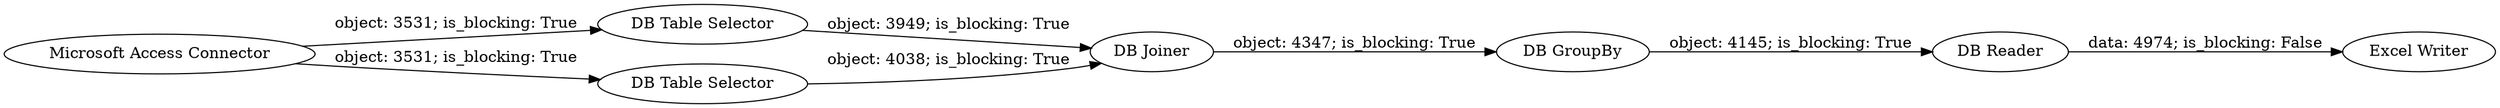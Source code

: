 digraph {
	"3669759033428037230_17" [label="Excel Writer"]
	"3669759033428037230_13" [label="DB Reader"]
	"3669759033428037230_10" [label="DB Table Selector"]
	"3669759033428037230_8" [label="Microsoft Access Connector"]
	"3669759033428037230_9" [label="DB Table Selector"]
	"3669759033428037230_12" [label="DB Joiner"]
	"3669759033428037230_11" [label="DB GroupBy"]
	"3669759033428037230_10" -> "3669759033428037230_12" [label="object: 3949; is_blocking: True"]
	"3669759033428037230_11" -> "3669759033428037230_13" [label="object: 4145; is_blocking: True"]
	"3669759033428037230_8" -> "3669759033428037230_10" [label="object: 3531; is_blocking: True"]
	"3669759033428037230_8" -> "3669759033428037230_9" [label="object: 3531; is_blocking: True"]
	"3669759033428037230_13" -> "3669759033428037230_17" [label="data: 4974; is_blocking: False"]
	"3669759033428037230_12" -> "3669759033428037230_11" [label="object: 4347; is_blocking: True"]
	"3669759033428037230_9" -> "3669759033428037230_12" [label="object: 4038; is_blocking: True"]
	rankdir=LR
}

